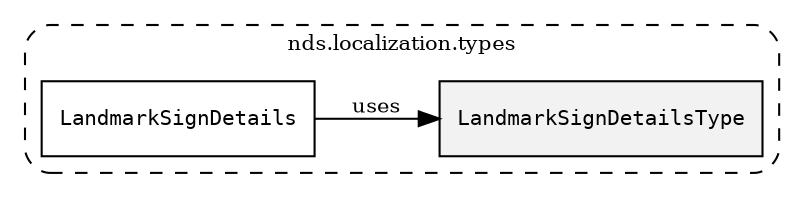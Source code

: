 /**
 * This dot file creates symbol collaboration diagram for LandmarkSignDetailsType.
 */
digraph ZSERIO
{
    node [shape=box, fontsize=10];
    rankdir="LR";
    fontsize=10;
    tooltip="LandmarkSignDetailsType collaboration diagram";

    subgraph "cluster_nds.localization.types"
    {
        style="dashed, rounded";
        label="nds.localization.types";
        tooltip="Package nds.localization.types";
        href="../../../content/packages/nds.localization.types.html#Package-nds-localization-types";
        target="_parent";

        "LandmarkSignDetailsType" [style="filled", fillcolor="#0000000D", target="_parent", label=<<font face="monospace"><table align="center" border="0" cellspacing="0" cellpadding="0"><tr><td href="../../../content/packages/nds.localization.types.html#Bitmask-LandmarkSignDetailsType" title="Bitmask defined in nds.localization.types">LandmarkSignDetailsType</td></tr></table></font>>];
        "LandmarkSignDetails" [target="_parent", label=<<font face="monospace"><table align="center" border="0" cellspacing="0" cellpadding="0"><tr><td href="../../../content/packages/nds.localization.types.html#Structure-LandmarkSignDetails" title="Structure defined in nds.localization.types">LandmarkSignDetails</td></tr></table></font>>];
    }

    "LandmarkSignDetails" -> "LandmarkSignDetailsType" [label="uses", fontsize=10];
}
